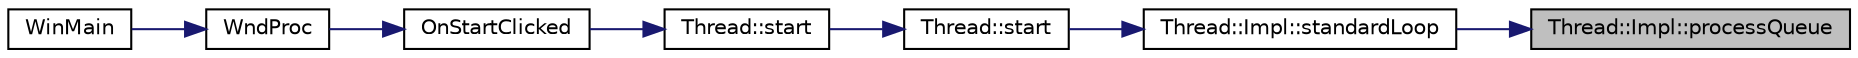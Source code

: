 digraph "Thread::Impl::processQueue"
{
 // INTERACTIVE_SVG=YES
 // LATEX_PDF_SIZE
  edge [fontname="Helvetica",fontsize="10",labelfontname="Helvetica",labelfontsize="10"];
  node [fontname="Helvetica",fontsize="10",shape=record];
  rankdir="RL";
  Node1 [label="Thread::Impl::processQueue",height=0.2,width=0.4,color="black", fillcolor="grey75", style="filled", fontcolor="black",tooltip="process the queue of functors, usually called form notify-functor"];
  Node1 -> Node2 [dir="back",color="midnightblue",fontsize="10",style="solid",fontname="Helvetica"];
  Node2 [label="Thread::Impl::standardLoop",height=0.2,width=0.4,color="black", fillcolor="white", style="filled",URL="$struct_thread_1_1_impl.html#a0164f5b95922ac969d1d81914e5d5eb9",tooltip="The normally used processing loop of a background thread."];
  Node2 -> Node3 [dir="back",color="midnightblue",fontsize="10",style="solid",fontname="Helvetica"];
  Node3 [label="Thread::start",height=0.2,width=0.4,color="black", fillcolor="white", style="filled",URL="$class_thread.html#a1f53ee62bd30a7924186ef26150ce262",tooltip="The most normal way to start a new thread."];
  Node3 -> Node4 [dir="back",color="midnightblue",fontsize="10",style="solid",fontname="Helvetica"];
  Node4 [label="Thread::start",height=0.2,width=0.4,color="black", fillcolor="white", style="filled",URL="$class_thread.html#ada9adb041744058adc9abb1744e86c5d",tooltip=" "];
  Node4 -> Node5 [dir="back",color="midnightblue",fontsize="10",style="solid",fontname="Helvetica"];
  Node5 [label="OnStartClicked",height=0.2,width=0.4,color="black", fillcolor="white", style="filled",URL="$main_8cpp.html#abdf0523e10fae27868b24d21a841e926",tooltip="All the magic is here :-)"];
  Node5 -> Node6 [dir="back",color="midnightblue",fontsize="10",style="solid",fontname="Helvetica"];
  Node6 [label="WndProc",height=0.2,width=0.4,color="black", fillcolor="white", style="filled",URL="$main_8cpp.html#a30a1e3b0304f1b083637664cbda94e72",tooltip="The declaration of the main message processing function."];
  Node6 -> Node7 [dir="back",color="midnightblue",fontsize="10",style="solid",fontname="Helvetica"];
  Node7 [label="WinMain",height=0.2,width=0.4,color="black", fillcolor="white", style="filled",URL="$main_8cpp.html#a946cd7d17bf6760d82ded70909de9a6d",tooltip="The beginning of everything."];
}
